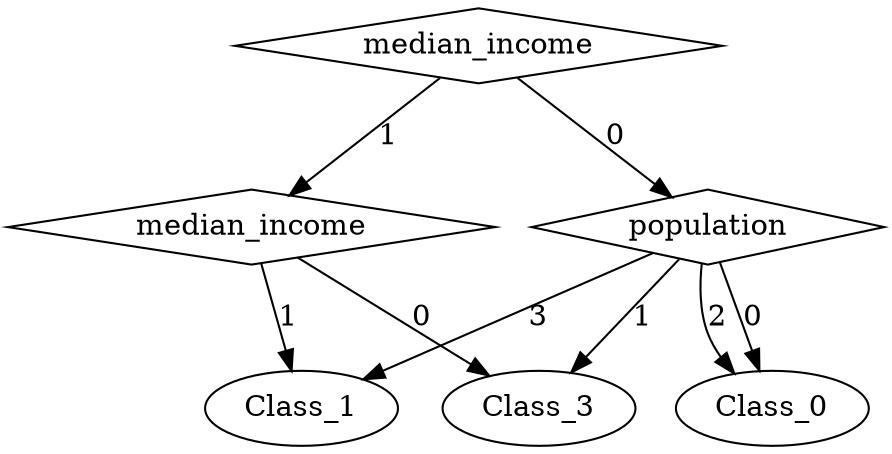 digraph {
node [label=Class_1,style=""] Class_1
node [label=Class_3,style=""] Class_3
node [label=Class_1,style=""] Class_1
node [label=Class_0,style=""] Class_0
node [label=Class_3,style=""] Class_3
node [label=Class_0,style=""] Class_0
node [label=median_income,shape="diamond",style=""] 2
node [label=population,shape="diamond",style=""] 1
node [label=median_income,shape="diamond",style=""] 0

2 -> Class_1 [label="1"]
2 -> Class_3 [label="0"]
1 -> Class_1 [label="3"]
1 -> Class_0 [label="2"]
1 -> Class_3 [label="1"]
1 -> Class_0 [label="0"]
0 -> 2 [label="1"]
0 -> 1 [label="0"]
}